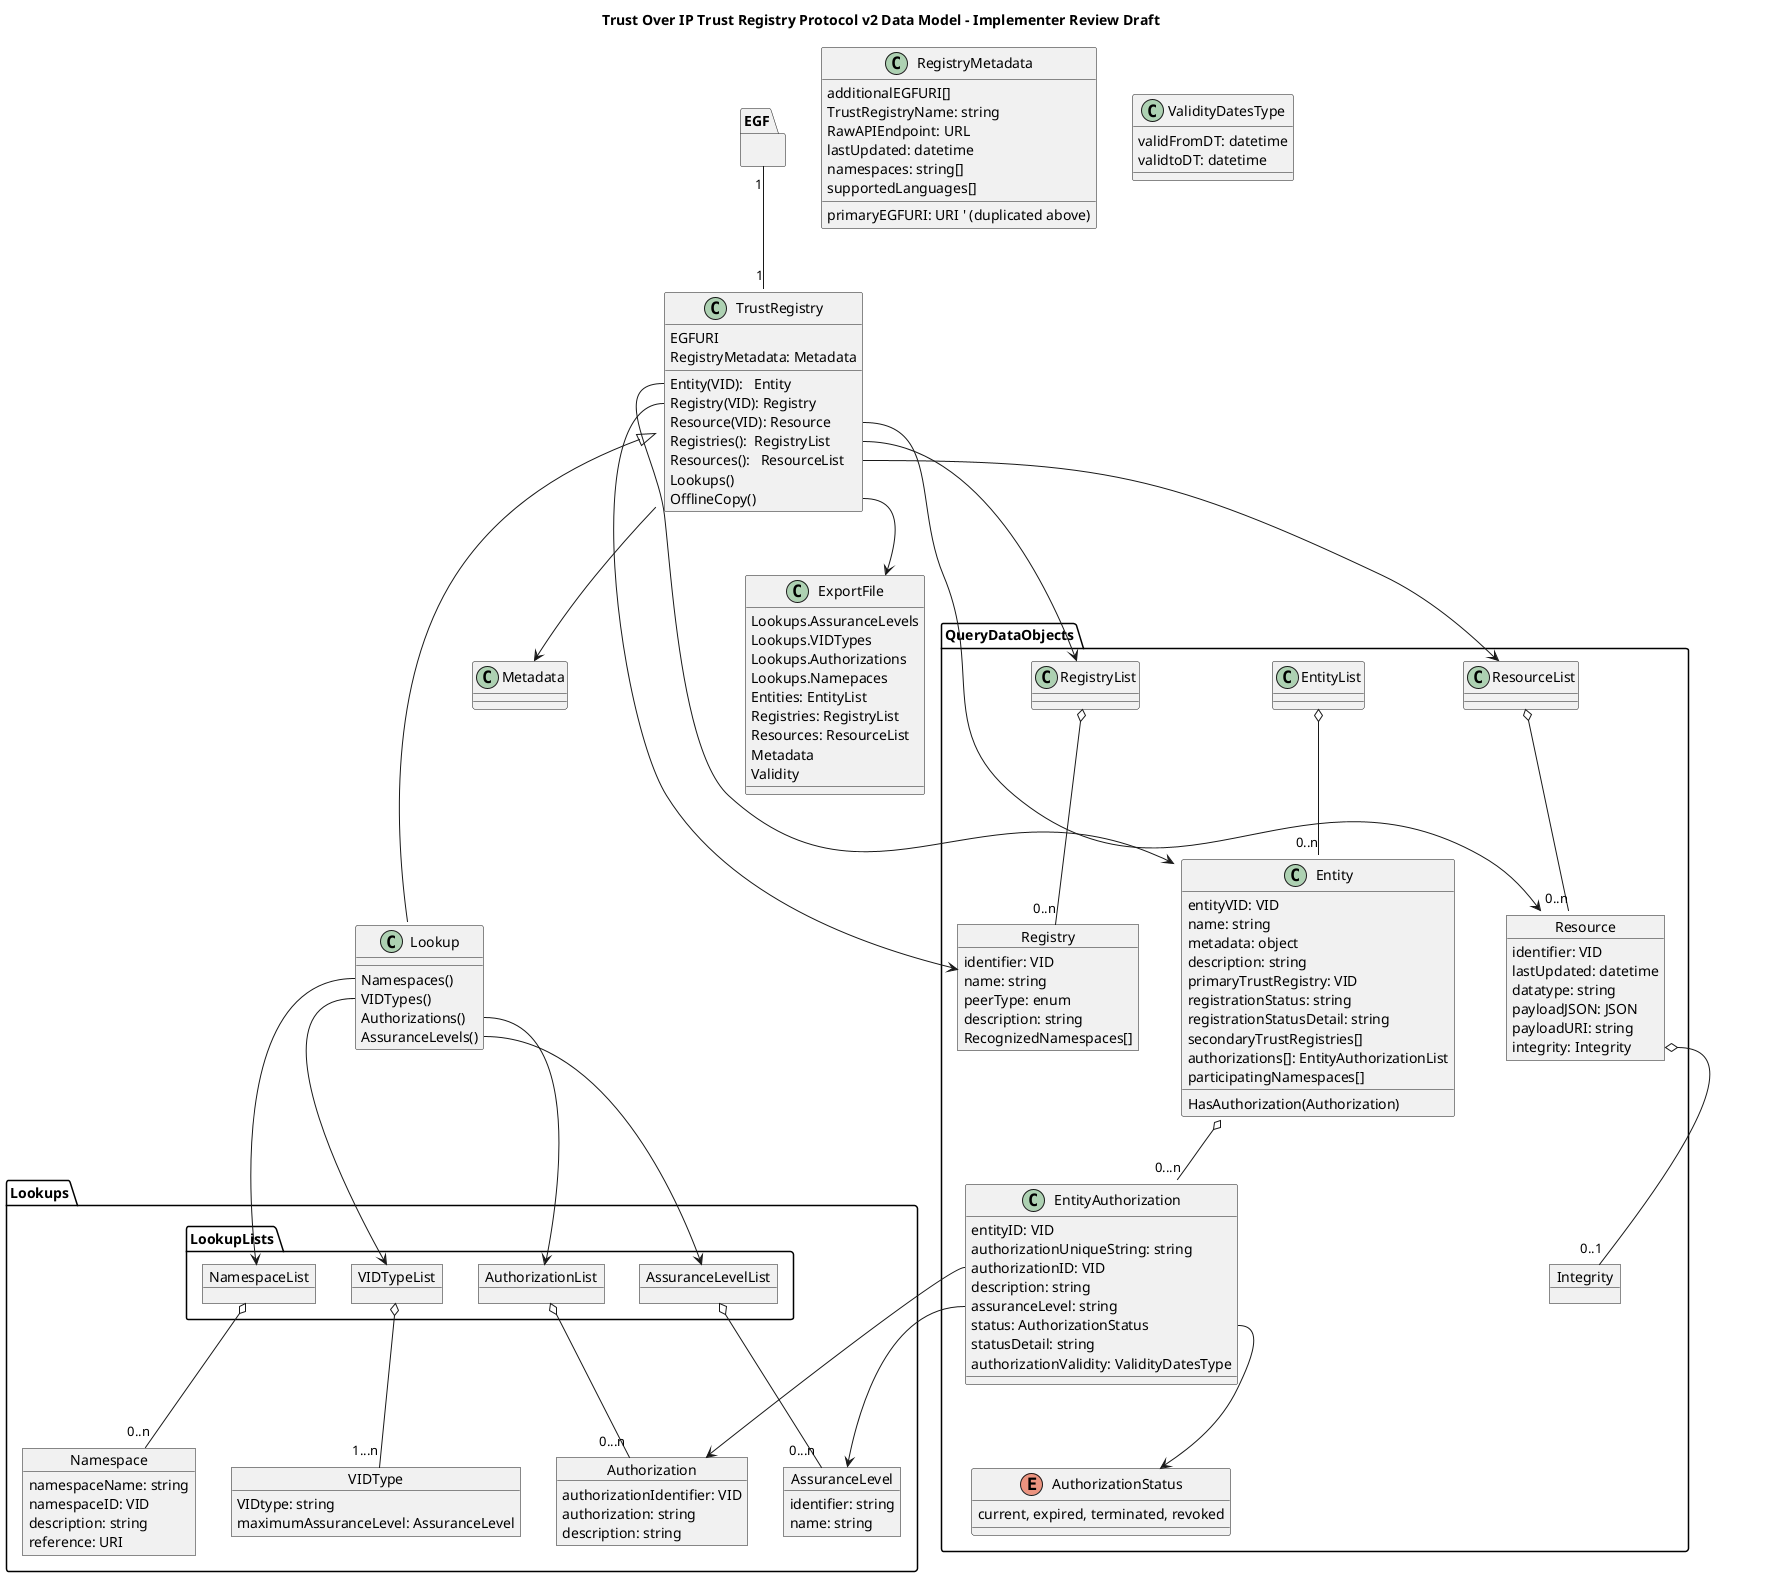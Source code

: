 @startuml



title Trust Over IP Trust Registry Protocol v2 Data Model - Implementer Review Draft

package EGF {

}



' object Error 
class TrustRegistry {
    EGFURI
    Entity(VID):   Entity
    Registry(VID): Registry
    Resource(VID): Resource
    Registries():  RegistryList
    Resources():   ResourceList
    RegistryMetadata: Metadata
    Lookups()
    OfflineCopy()
}

' class RegistryOfRegistries {
'     FindDID()
'     FindRegistry()
'     ListRegistries()


' }


class Lookup {
    Namespaces()
    VIDTypes() 
    Authorizations()
    ' ResourceTypes()
    ' CredentialTypes()
    ' CredentialSchemas()
    ' PresentationRequests()
    ' Overlays()
    AssuranceLevels()
     
}

class RegistryMetadata {
    primaryEGFURI: URI ' (duplicated above)
    additionalEGFURI[]
    TrustRegistryName: string
    RawAPIEndpoint: URL 
    ' AuthorityClaim: string 
    lastUpdated: datetime 
    namespaces: string[]
    supportedLanguages[]
    

    ' Languages() 
}

' inheritance
EGF "1" -- "1" TrustRegistry


TrustRegistry <|-- Lookup 

package QueryDataObjects {
    

    class RegistryList
    class ResourceList
    class EntityList

    class Entity {
        entityVID: VID
        name: string
        metadata: object
        description: string 
        primaryTrustRegistry: VID
        registrationStatus: string
        registrationStatusDetail: string
        secondaryTrustRegistries[]
        authorizations[]: EntityAuthorizationList
        participatingNamespaces[]
        HasAuthorization(Authorization)
    }

    class EntityAuthorization {
        entityID: VID
        authorizationUniqueString: string
        authorizationID: VID
        description: string
        assuranceLevel: string
        status: AuthorizationStatus 
        statusDetail: string
        ' ValidityDatesType (TODO: remove type?)
        authorizationValidity: ValidityDatesType
    }

    object Registry {
        identifier: VID
        name: string
        peerType: enum
        description: string
        RecognizedNamespaces[]
    }
    object Resource {
        identifier: VID 
        lastUpdated: datetime
        datatype: string
        payloadJSON: JSON
        payloadURI: string
        integrity: Integrity
    }

    object Integrity

    enum AuthorizationStatus { 
        current, expired, terminated, revoked 
    }
}





package Lookups {
    package LookupLists {
        object NamespaceList
        object VIDTypeList
        object AssuranceLevelList
        object AuthorizationList      
    }

    object VIDType {
        VIDtype: string 
        maximumAssuranceLevel: AssuranceLevel
    }

    object Authorization {
        authorizationIdentifier: VID 
        authorization: string 
        description: string 
    }
  
    object Namespace {
        namespaceName: string
        namespaceID: VID
        description: string
        reference: URI
    }
    object AssuranceLevel {
        identifier: string
        name: string
    }

}


class ExportFile {
    Lookups.AssuranceLevels
    Lookups.VIDTypes
    Lookups.Authorizations
    Lookups.Namepaces 
    Entities: EntityList
    Registries: RegistryList
    Resources: ResourceList 
    Metadata 
    Validity
}

Class ValidityDatesType {
    validFromDT: datetime
    validtoDT: datetime
}

EntityList o-- "0..n" Entity
RegistryList  o-- "0..n" Registry
ResourceList  o-- "0..n" Resource 

Resource::integrity o-- "0..1" Integrity

Lookup::VIDTypes --> VIDTypeList
Lookup::Authorizations --> AuthorizationList
Lookup::AssuranceLevels --> AssuranceLevelList
Lookup::Namespaces --> NamespaceList

' Entity-related objects
Entity::Authorizations o-- "0...n" EntityAuthorization
EntityAuthorization::status --> AuthorizationStatus
EntityAuthorization::authorizationID --> Authorization 
EntityAuthorization::assuranceLevel --> AssuranceLevel


' METADATA related objects
TrustRegistry --> Metadata 
TrustRegistry::Entity --> Entity 
TrustRegistry::Registry --> Registry
TrustRegistry::Resource --> Resource
TrustRegistry::Registries --> RegistryList 
TrustRegistry::Resources --> ResourceList

' ExportFile::Validity --> ValidityDatesType

VIDTypeList o-- "1...n" VIDType 
AuthorizationList o-- "0...n" Authorization
NamespaceList o-- "0..n" Namespace



'' EXPORT FILE
TrustRegistry::OfflineCopy --> ExportFile



AssuranceLevelList o-- "0...n" AssuranceLevel


@enduml